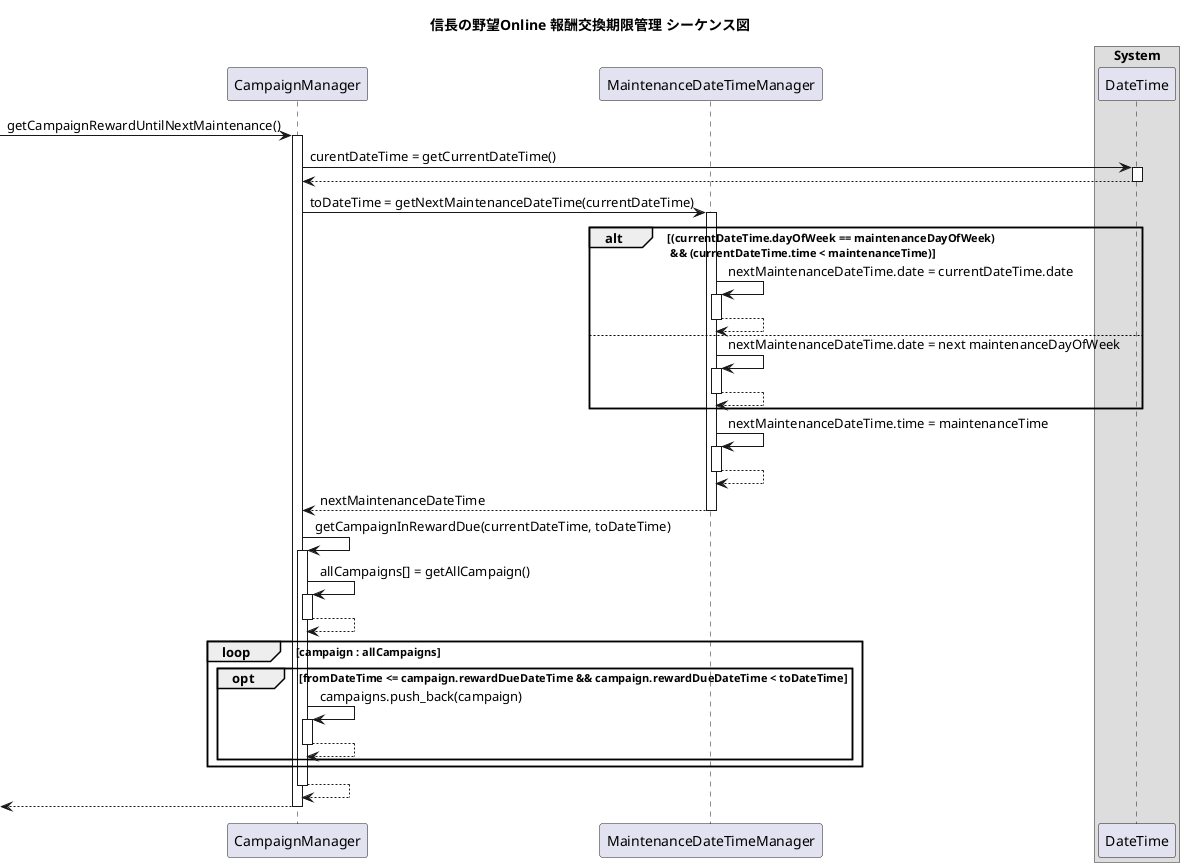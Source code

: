 @startuml

autoactivate on

title 信長の野望Online 報酬交換期限管理 シーケンス図

participant CampaignManager
participant MaintenanceDateTimeManager
box System
participant DateTime
end box

[-> CampaignManager : getCampaignRewardUntilNextMaintenance()
  CampaignManager -> DateTime : curentDateTime = getCurrentDateTime()
  return
  CampaignManager -> MaintenanceDateTimeManager : toDateTime = getNextMaintenanceDateTime(currentDateTime)
    alt (currentDateTime.dayOfWeek == maintenanceDayOfWeek)\n && (currentDateTime.time < maintenanceTime)
      MaintenanceDateTimeManager -> MaintenanceDateTimeManager : nextMaintenanceDateTime.date = currentDateTime.date
      return
    else
      MaintenanceDateTimeManager -> MaintenanceDateTimeManager : nextMaintenanceDateTime.date = next maintenanceDayOfWeek
      return
    end
    MaintenanceDateTimeManager -> MaintenanceDateTimeManager : nextMaintenanceDateTime.time = maintenanceTime
    return
  return nextMaintenanceDateTime
  CampaignManager -> CampaignManager : getCampaignInRewardDue(currentDateTime, toDateTime)
    CampaignManager -> CampaignManager : allCampaigns[] = getAllCampaign()
    return
    loop campaign : allCampaigns
      opt fromDateTime <= campaign.rewardDueDateTime && campaign.rewardDueDateTime < toDateTime
        CampaignManager -> CampaignManager : campaigns.push_back(campaign)
        return
      end opt
    end loop
  return
return

@enduml
